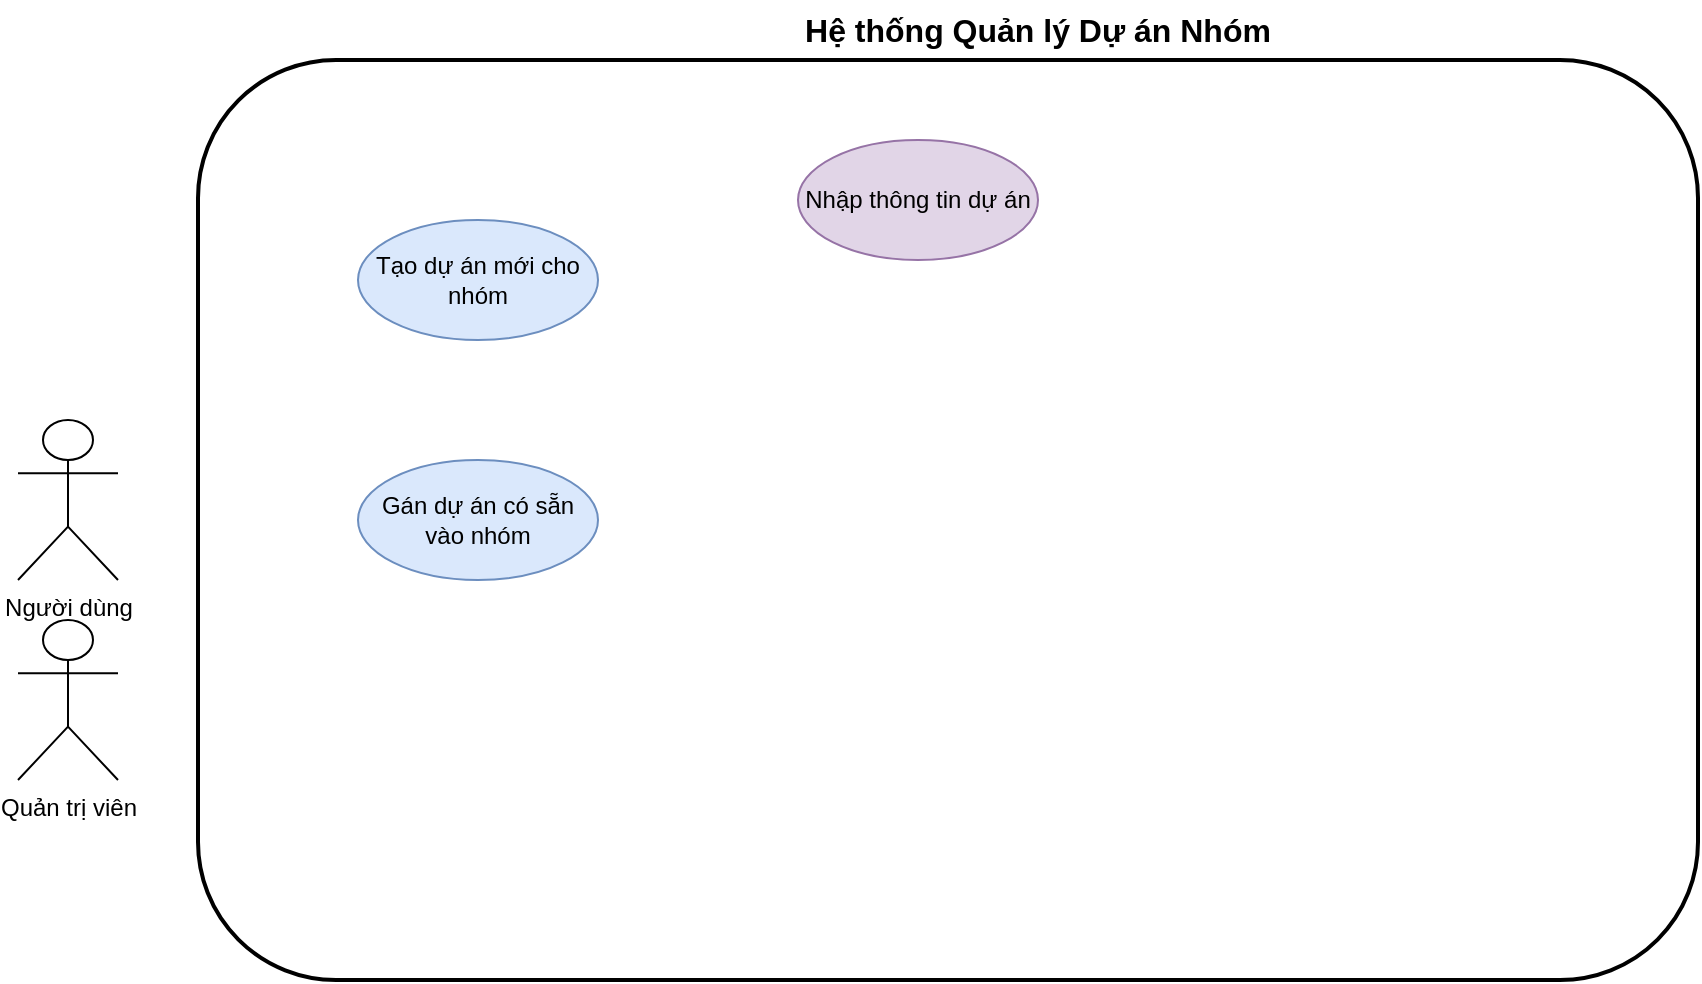 <mxfile version="27.2.0">
  <diagram name="Use Case - Tạo/Gán Dự án Trong Nhóm" id="tao-du-an-nhom-usecase">
    <mxGraphModel dx="1162" dy="422" grid="1" gridSize="10" guides="1" tooltips="1" connect="1" arrows="1" fold="1" page="1" pageScale="1" pageWidth="1169" pageHeight="827" math="0" shadow="0">
      <root>
        <mxCell id="0" />
        <mxCell id="1" parent="0" />
        
        <!-- ACTORS -->
        <mxCell id="2" value="Người dùng" style="shape=umlActor;verticalLabelPosition=bottom;verticalAlign=top;html=1;outlineConnect=0;" parent="1" vertex="1">
          <mxGeometry x="30" y="280" width="50" height="80" as="geometry" />
        </mxCell>
        <mxCell id="18" value="Quản trị viên" style="shape=umlActor;verticalLabelPosition=bottom;verticalAlign=top;html=1;outlineConnect=0;" parent="1" vertex="1">
          <mxGeometry x="30" y="380" width="50" height="80" as="geometry" />
        </mxCell>
        
        <!-- TIÊU ĐỀ HỆ THỐNG -->
        <mxCell id="23" value="Hệ thống Quản lý Dự án Nhóm" style="text;html=1;strokeColor=none;fillColor=none;align=center;verticalAlign=middle;whiteSpace=wrap;rounded=0;fontSize=16;fontStyle=1;" parent="1" vertex="1">
          <mxGeometry x="400" y="70" width="280" height="30" as="geometry" />
        </mxCell>
        
        <!-- SYSTEM BOUNDARY -->
        <mxCell id="3" value="" style="rounded=1;whiteSpace=wrap;html=1;strokeWidth=2;fillColor=none;dashed=0;strokeColor=#000000;fontStyle=1;fontSize=14;" parent="1" vertex="1">
          <mxGeometry x="120" y="100" width="750" height="460" as="geometry" />
        </mxCell>
        
        <!-- USE CASE CHÍNH - CỘT TRÁI -->
        <mxCell id="4" value="Tạo dự án mới cho nhóm" style="ellipse;whiteSpace=wrap;html=1;fillColor=#dae8fc;strokeColor=#6c8ebf;" parent="1" vertex="1">
          <mxGeometry x="200" y="180" width="120" height="60" as="geometry" />
        </mxCell>
        <mxCell id="5" value="Gán dự án có sẵn vào nhóm" style="ellipse;whiteSpace=wrap;html=1;fillColor=#dae8fc;strokeColor=#6c8ebf;" parent="1" vertex="1">
          <mxGeometry x="200" y="300" width="120" height="60" as="geometry" />
        </mxCell>
        
        <!-- USE CASE QUẢN LÝ - CỘT GIỮA -->
        <mxCell id="6" value="Nhập thông tin dự án" style="ellipse;whiteSpace=wrap;html=1;fillColor=#e1d5e7;strokeColor=#9673a6;" parent="1" vertex="1">
          <mxGeometry x="420" y="140" width="120" height="60" as="geometry" />
        </mxCell>
        <mxCell id="7" value="Tìm kiếm & chọn dự án có sẵn" style="ellipse;whiteSpace=wrap;html=1;fillColor=#e1d5e7;strokeColor=#9673a6;" parent="1" vertex="1">
          <mxGeometry x="420" y="220" width="120" height="60" as="geometry" />
        </mxCell>
        <mxCell id="9" value="Thông báo kết quả" style="ellipse;whiteSpace=wrap;html=1;fillColor=#fff2cc;strokeColor=#d6b656;" parent="1" vertex="1">
          <mxGeometry x="420" y="380" width="120" height="60" as="geometry" />
        </mxCell>
        
        <!-- USE CASE HỖ TRỢ - CỘT PHẢI -->
        <mxCell id="8" value="Kiểm tra quyền thành viên" style="ellipse;whiteSpace=wrap;html=1;fillColor=#f8cecc;strokeColor=#b85450;" parent="1" vertex="1">
          <mxGeometry x="650" y="150" width="120" height="60" as="geometry" />
        </mxCell>
        <mxCell id="24" value="Xác thực dự án" style="ellipse;whiteSpace=wrap;html=1;fillColor=#f8cecc;strokeColor=#b85450;" parent="1" vertex="1">
          <mxGeometry x="650" y="250" width="120" height="60" as="geometry" />
        </mxCell>
        <mxCell id="25" value="Gửi email thông báo" style="ellipse;whiteSpace=wrap;html=1;fillColor=#fff2cc;strokeColor=#d6b656;" parent="1" vertex="1">
          <mxGeometry x="650" y="350" width="120" height="60" as="geometry" />
        </mxCell>
        
        <!-- KẾT NỐI ACTOR → USE CASE CHÍNH -->
        <mxCell id="10" value="" style="endArrow=none;html=1;rounded=0;" parent="1" source="2" target="4" edge="1">
          <mxGeometry width="50" height="50" relative="1" as="geometry">
            <mxPoint x="80" y="320" as="sourcePoint" />
            <mxPoint x="200" y="210" as="targetPoint" />
          </mxGeometry>
        </mxCell>
        <mxCell id="11" value="" style="endArrow=none;html=1;rounded=0;" parent="1" source="2" target="5" edge="1">
          <mxGeometry width="50" height="50" relative="1" as="geometry">
            <mxPoint x="80" y="320" as="sourcePoint" />
            <mxPoint x="200" y="330" as="targetPoint" />
          </mxGeometry>
        </mxCell>
        <mxCell id="19" value="" style="endArrow=none;html=1;rounded=0;" parent="1" source="18" target="4" edge="1">
          <mxGeometry width="50" height="50" relative="1" as="geometry">
            <mxPoint x="80" y="420" as="sourcePoint" />
            <mxPoint x="200" y="210" as="targetPoint" />
          </mxGeometry>
        </mxCell>
        <mxCell id="20" value="" style="endArrow=none;html=1;rounded=0;" parent="1" source="18" target="5" edge="1">
          <mxGeometry width="50" height="50" relative="1" as="geometry">
            <mxPoint x="80" y="420" as="sourcePoint" />
            <mxPoint x="200" y="330" as="targetPoint" />
          </mxGeometry>
        </mxCell>
        
        <!-- INCLUDE RELATIONSHIPS -->
        <mxCell id="12" value="&lt;&lt;include&gt;&gt;" style="endArrow=open;endSize=12;dashed=1;html=1;rounded=0;labelPosition=center;verticalLabelPosition=middle;align=center;verticalAlign=middle;" parent="1" source="4" target="6" edge="1">
          <mxGeometry x="0.1" y="10" width="100" height="100" relative="1" as="geometry">
            <mxPoint x="320" y="210" as="sourcePoint" />
            <mxPoint x="420" y="170" as="targetPoint" />
            <mxPoint as="offset" />
          </mxGeometry>
        </mxCell>
        <mxCell id="13" value="&lt;&lt;include&gt;&gt;" style="endArrow=open;endSize=12;dashed=1;html=1;rounded=0;labelPosition=center;verticalLabelPosition=middle;align=center;verticalAlign=middle;" parent="1" source="5" target="7" edge="1">
          <mxGeometry x="0.1" y="10" width="100" height="100" relative="1" as="geometry">
            <mxPoint x="320" y="330" as="sourcePoint" />
            <mxPoint x="420" y="250" as="targetPoint" />
            <mxPoint as="offset" />
          </mxGeometry>
        </mxCell>
        <mxCell id="14" value="&lt;&lt;include&gt;&gt;" style="endArrow=open;endSize=12;dashed=1;html=1;rounded=0;labelPosition=center;verticalLabelPosition=middle;align=center;verticalAlign=middle;" parent="1" source="4" target="8" edge="1">
          <mxGeometry x="0.1" y="10" width="100" height="100" relative="1" as="geometry">
            <mxPoint x="320" y="210" as="sourcePoint" />
            <mxPoint x="650" y="180" as="targetPoint" />
            <mxPoint as="offset" />
          </mxGeometry>
        </mxCell>
        <mxCell id="15" value="&lt;&lt;include&gt;&gt;" style="endArrow=open;endSize=12;dashed=1;html=1;rounded=0;labelPosition=center;verticalLabelPosition=middle;align=center;verticalAlign=middle;" parent="1" source="5" target="8" edge="1">
          <mxGeometry x="0.1" y="10" width="100" height="100" relative="1" as="geometry">
            <mxPoint x="320" y="330" as="sourcePoint" />
            <mxPoint x="650" y="180" as="targetPoint" />
            <mxPoint as="offset" />
          </mxGeometry>
        </mxCell>
        <mxCell id="26" value="&lt;&lt;include&gt;&gt;" style="endArrow=open;endSize=12;dashed=1;html=1;rounded=0;labelPosition=center;verticalLabelPosition=middle;align=center;verticalAlign=middle;" parent="1" source="6" target="24" edge="1">
          <mxGeometry x="0.1" y="10" width="100" height="100" relative="1" as="geometry">
            <mxPoint x="540" y="170" as="sourcePoint" />
            <mxPoint x="650" y="280" as="targetPoint" />
            <mxPoint as="offset" />
          </mxGeometry>
        </mxCell>
        <mxCell id="27" value="&lt;&lt;include&gt;&gt;" style="endArrow=open;endSize=12;dashed=1;html=1;rounded=0;labelPosition=center;verticalLabelPosition=middle;align=center;verticalAlign=middle;" parent="1" source="7" target="24" edge="1">
          <mxGeometry x="0.1" y="10" width="100" height="100" relative="1" as="geometry">
            <mxPoint x="540" y="250" as="sourcePoint" />
            <mxPoint x="650" y="280" as="targetPoint" />
            <mxPoint as="offset" />
          </mxGeometry>
        </mxCell>
        
        <!-- EXTEND RELATIONSHIPS -->
        <mxCell id="16" value="&lt;&lt;extend&gt;&gt;" style="endArrow=open;endSize=12;dashed=1;html=1;rounded=0;labelPosition=center;verticalLabelPosition=middle;align=center;verticalAlign=middle;" parent="1" source="9" target="4" edge="1">
          <mxGeometry x="-0.1" y="-10" width="100" height="100" relative="1" as="geometry">
            <mxPoint x="420" y="410" as="sourcePoint" />
            <mxPoint x="320" y="210" as="targetPoint" />
            <mxPoint as="offset" />
          </mxGeometry>
        </mxCell>
        <mxCell id="17" value="&lt;&lt;extend&gt;&gt;" style="endArrow=open;endSize=12;dashed=1;html=1;rounded=0;labelPosition=center;verticalLabelPosition=middle;align=center;verticalAlign=middle;" parent="1" source="9" target="5" edge="1">
          <mxGeometry x="-0.1" y="-10" width="100" height="100" relative="1" as="geometry">
            <mxPoint x="420" y="410" as="sourcePoint" />
            <mxPoint x="320" y="330" as="targetPoint" />
            <mxPoint as="offset" />
          </mxGeometry>
        </mxCell>
        <mxCell id="21" value="&lt;&lt;extend&gt;&gt;" style="endArrow=open;endSize=12;dashed=1;html=1;rounded=0;labelPosition=center;verticalLabelPosition=middle;align=center;verticalAlign=middle;" parent="1" source="25" target="9" edge="1">
          <mxGeometry x="-0.1" y="-10" width="100" height="100" relative="1" as="geometry">
            <mxPoint x="650" y="380" as="sourcePoint" />
            <mxPoint x="540" y="410" as="targetPoint" />
            <mxPoint as="offset" />
          </mxGeometry>
        </mxCell>
        
      </root>
    </mxGraphModel>
  </diagram>
</mxfile>
